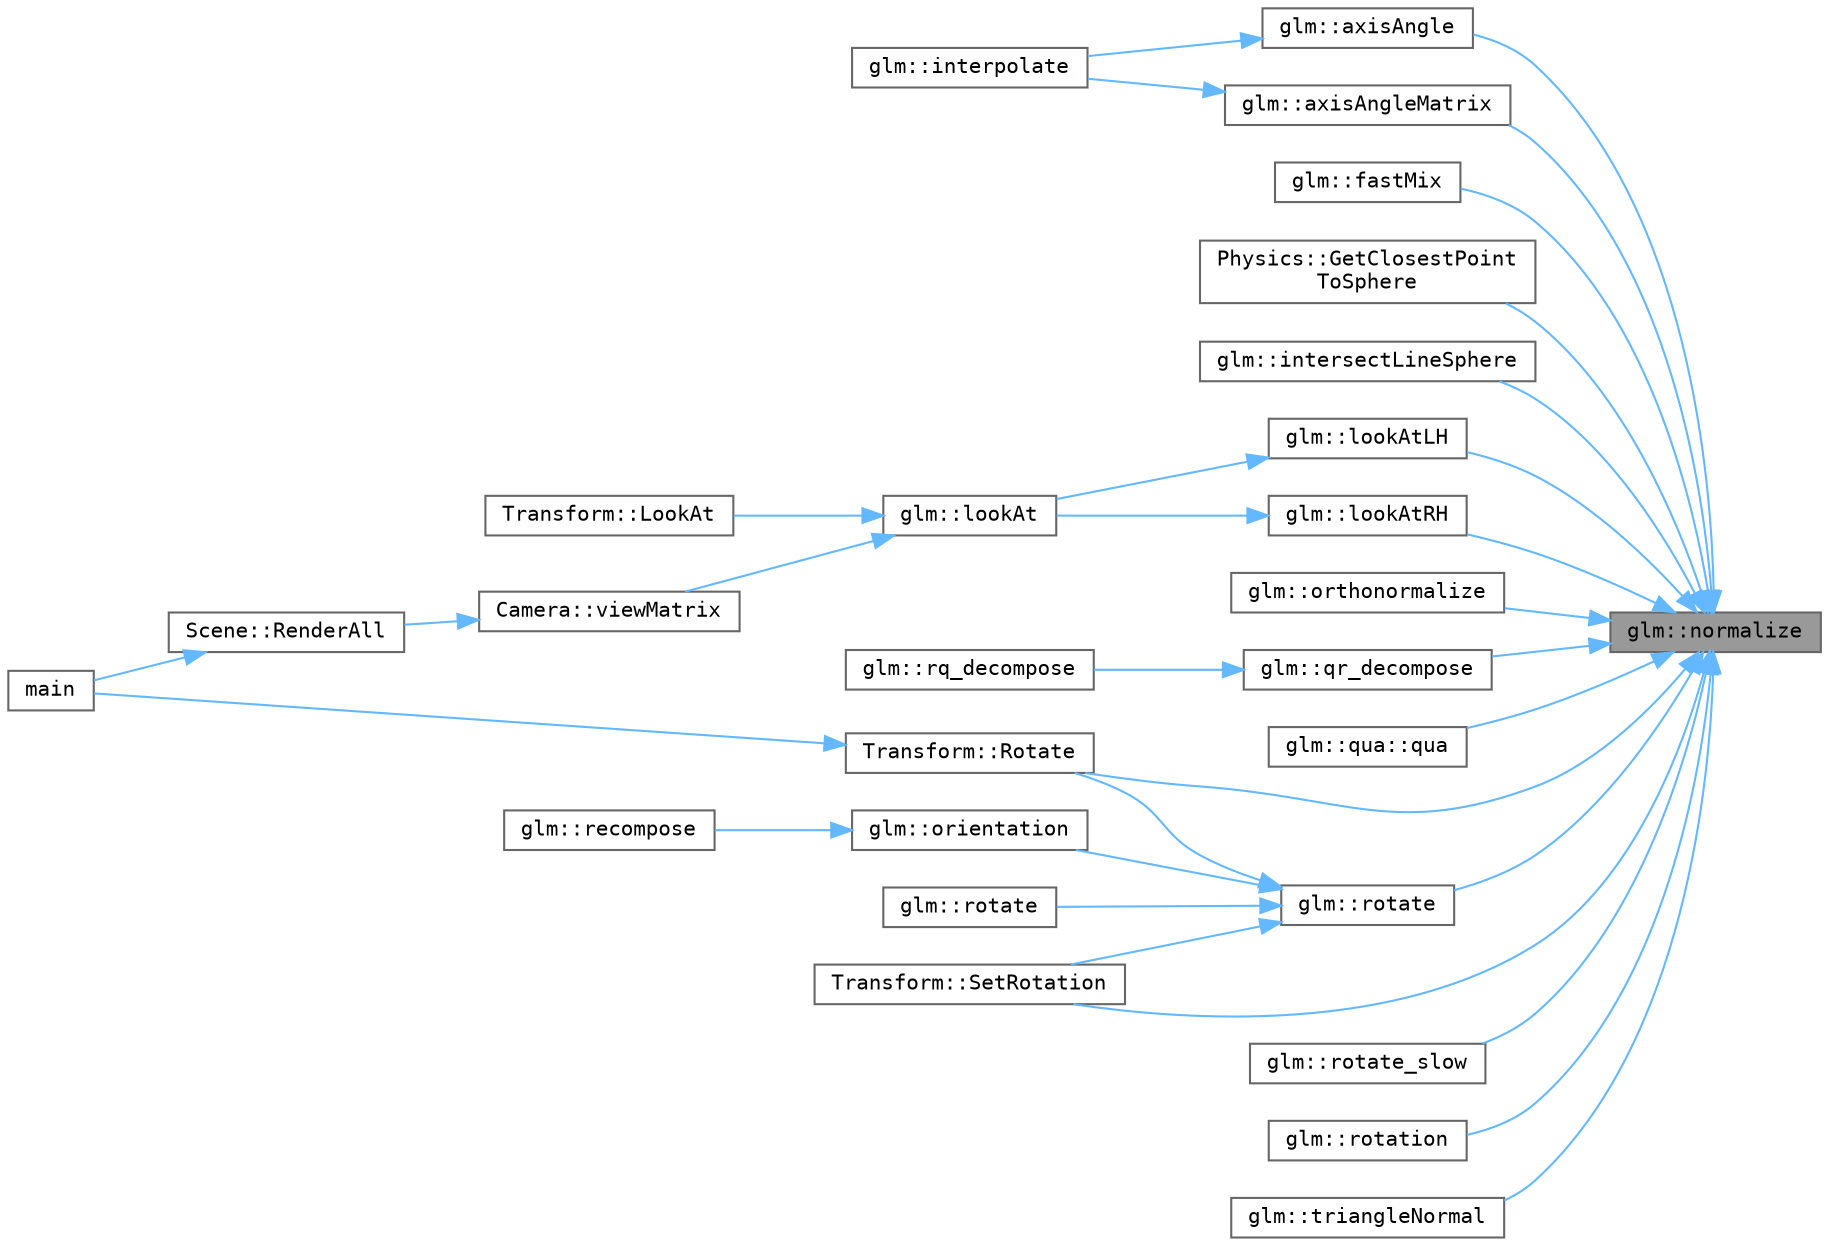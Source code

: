 digraph "glm::normalize"
{
 // LATEX_PDF_SIZE
  bgcolor="transparent";
  edge [fontname=Terminal,fontsize=10,labelfontname=Helvetica,labelfontsize=10];
  node [fontname=Terminal,fontsize=10,shape=box,height=0.2,width=0.4];
  rankdir="RL";
  Node1 [label="glm::normalize",height=0.2,width=0.4,color="gray40", fillcolor="grey60", style="filled", fontcolor="black",tooltip=" "];
  Node1 -> Node2 [dir="back",color="steelblue1",style="solid"];
  Node2 [label="glm::axisAngle",height=0.2,width=0.4,color="grey40", fillcolor="white", style="filled",URL="$group__gtx__matrix__interpolation.html#ga75220364722b0e367df98af61de4c3e5",tooltip=" "];
  Node2 -> Node3 [dir="back",color="steelblue1",style="solid"];
  Node3 [label="glm::interpolate",height=0.2,width=0.4,color="grey40", fillcolor="white", style="filled",URL="$group__gtx__matrix__interpolation.html#ga95fb9868c6106bc8f47b2d195f5667b3",tooltip=" "];
  Node1 -> Node4 [dir="back",color="steelblue1",style="solid"];
  Node4 [label="glm::axisAngleMatrix",height=0.2,width=0.4,color="grey40", fillcolor="white", style="filled",URL="$group__gtx__matrix__interpolation.html#ga32e12a4b569ab8742ca2eb37969a8701",tooltip=" "];
  Node4 -> Node3 [dir="back",color="steelblue1",style="solid"];
  Node1 -> Node5 [dir="back",color="steelblue1",style="solid"];
  Node5 [label="glm::fastMix",height=0.2,width=0.4,color="grey40", fillcolor="white", style="filled",URL="$group__gtx__quaternion.html#ga43a95b70cd08ed3471e09d6c117e3464",tooltip=" "];
  Node1 -> Node6 [dir="back",color="steelblue1",style="solid"];
  Node6 [label="Physics::GetClosestPoint\lToSphere",height=0.2,width=0.4,color="grey40", fillcolor="white", style="filled",URL="$class_physics.html#a43a34c220d1557ea1ead38fff9599f60",tooltip="Gets a point within a sphere that is closest to target point"];
  Node1 -> Node7 [dir="back",color="steelblue1",style="solid"];
  Node7 [label="glm::intersectLineSphere",height=0.2,width=0.4,color="grey40", fillcolor="white", style="filled",URL="$group__gtx__intersect.html#ga9c68139f3d8a4f3d7fe45f9dbc0de5b7",tooltip=" "];
  Node1 -> Node8 [dir="back",color="steelblue1",style="solid"];
  Node8 [label="glm::lookAtLH",height=0.2,width=0.4,color="grey40", fillcolor="white", style="filled",URL="$group__ext__matrix__transform.html#gab2850421652778eeef6830e4fb1ea346",tooltip=" "];
  Node8 -> Node9 [dir="back",color="steelblue1",style="solid"];
  Node9 [label="glm::lookAt",height=0.2,width=0.4,color="grey40", fillcolor="white", style="filled",URL="$group__ext__matrix__transform.html#ga894735fbf8f3d25628c127712d0285f7",tooltip=" "];
  Node9 -> Node10 [dir="back",color="steelblue1",style="solid"];
  Node10 [label="Transform::LookAt",height=0.2,width=0.4,color="grey40", fillcolor="white", style="filled",URL="$class_transform.html#ac6fb2b3d5ac6c319fb1f66c2ecdbb8dc",tooltip="Points this transform at a given point"];
  Node9 -> Node11 [dir="back",color="steelblue1",style="solid"];
  Node11 [label="Camera::viewMatrix",height=0.2,width=0.4,color="grey40", fillcolor="white", style="filled",URL="$class_camera.html#ade59c8e9e1ccf81c92d69722ed070718",tooltip="Uses glm::lookAt to build a view matrix from cameraTransform"];
  Node11 -> Node12 [dir="back",color="steelblue1",style="solid"];
  Node12 [label="Scene::RenderAll",height=0.2,width=0.4,color="grey40", fillcolor="white", style="filled",URL="$class_scene.html#af1231c8f794238d9fb79e5f413e0108f",tooltip="Draw all gameObjects using cameras[0] as a camera, accounting for all lights"];
  Node12 -> Node13 [dir="back",color="steelblue1",style="solid"];
  Node13 [label="main",height=0.2,width=0.4,color="grey40", fillcolor="white", style="filled",URL="$main_8cpp.html#ae66f6b31b5ad750f1fe042a706a4e3d4",tooltip=" "];
  Node1 -> Node14 [dir="back",color="steelblue1",style="solid"];
  Node14 [label="glm::lookAtRH",height=0.2,width=0.4,color="grey40", fillcolor="white", style="filled",URL="$group__ext__matrix__transform.html#ga55e33da75ea7e0f877059cc6f181cd2b",tooltip=" "];
  Node14 -> Node9 [dir="back",color="steelblue1",style="solid"];
  Node1 -> Node15 [dir="back",color="steelblue1",style="solid"];
  Node15 [label="glm::orthonormalize",height=0.2,width=0.4,color="grey40", fillcolor="white", style="filled",URL="$group__gtx__orthonormalize.html#ga63f33b913d71219449b1aa5e2d68cff5",tooltip=" "];
  Node1 -> Node16 [dir="back",color="steelblue1",style="solid"];
  Node16 [label="glm::qr_decompose",height=0.2,width=0.4,color="grey40", fillcolor="white", style="filled",URL="$group__gtx__matrix__factorisation.html#ga2b88704e76f42a8894072e73101a56c3",tooltip=" "];
  Node16 -> Node17 [dir="back",color="steelblue1",style="solid"];
  Node17 [label="glm::rq_decompose",height=0.2,width=0.4,color="grey40", fillcolor="white", style="filled",URL="$group__gtx__matrix__factorisation.html#ga90ce5524aa7390a722817f6c9342e360",tooltip=" "];
  Node1 -> Node18 [dir="back",color="steelblue1",style="solid"];
  Node18 [label="glm::qua::qua",height=0.2,width=0.4,color="grey40", fillcolor="white", style="filled",URL="$structglm_1_1qua.html#a2e42c2862340654ea5ce26ad12554a8f",tooltip="Explicit conversion operators."];
  Node1 -> Node19 [dir="back",color="steelblue1",style="solid"];
  Node19 [label="glm::rotate",height=0.2,width=0.4,color="grey40", fillcolor="white", style="filled",URL="$group__ext__matrix__transform.html#ga42613eb0c7deb5f5188fc159df6c8950",tooltip=" "];
  Node19 -> Node20 [dir="back",color="steelblue1",style="solid"];
  Node20 [label="glm::orientation",height=0.2,width=0.4,color="grey40", fillcolor="white", style="filled",URL="$group__gtx__rotate__vector.html#ga83099d005b4af6a7a0d882ff6eb1a536",tooltip=" "];
  Node20 -> Node21 [dir="back",color="steelblue1",style="solid"];
  Node21 [label="glm::recompose",height=0.2,width=0.4,color="grey40", fillcolor="white", style="filled",URL="$group__gtx__matrix__decompose.html#ga8f836f4e7cc19ba301fc135d579aa2bc",tooltip=" "];
  Node19 -> Node22 [dir="back",color="steelblue1",style="solid"];
  Node22 [label="Transform::Rotate",height=0.2,width=0.4,color="grey40", fillcolor="white", style="filled",URL="$class_transform.html#ac8dbabcac850603bac784cd464eaf3bf",tooltip="Rotates our matrix"];
  Node22 -> Node13 [dir="back",color="steelblue1",style="solid"];
  Node19 -> Node23 [dir="back",color="steelblue1",style="solid"];
  Node23 [label="glm::rotate",height=0.2,width=0.4,color="grey40", fillcolor="white", style="filled",URL="$group__gtx__rotate__vector.html#gaa9033100ff2f16c01fefb01a88769f27",tooltip=" "];
  Node19 -> Node24 [dir="back",color="steelblue1",style="solid"];
  Node24 [label="Transform::SetRotation",height=0.2,width=0.4,color="grey40", fillcolor="white", style="filled",URL="$class_transform.html#a1733e406f53752ef367d7bfa15713a75",tooltip="Set the rotation of our matrix"];
  Node1 -> Node22 [dir="back",color="steelblue1",style="solid"];
  Node1 -> Node25 [dir="back",color="steelblue1",style="solid"];
  Node25 [label="glm::rotate_slow",height=0.2,width=0.4,color="grey40", fillcolor="white", style="filled",URL="$namespaceglm.html#ad9722cdcbc4eb66d51a81ba24e50eab9",tooltip=" "];
  Node1 -> Node26 [dir="back",color="steelblue1",style="solid"];
  Node26 [label="glm::rotation",height=0.2,width=0.4,color="grey40", fillcolor="white", style="filled",URL="$group__gtx__quaternion.html#gadbb992b52cef49dd3b11966e34260d17",tooltip=" "];
  Node1 -> Node24 [dir="back",color="steelblue1",style="solid"];
  Node1 -> Node27 [dir="back",color="steelblue1",style="solid"];
  Node27 [label="glm::triangleNormal",height=0.2,width=0.4,color="grey40", fillcolor="white", style="filled",URL="$group__gtx__normal.html#ga81559dbb043923772a63a87b711188ae",tooltip=" "];
}
